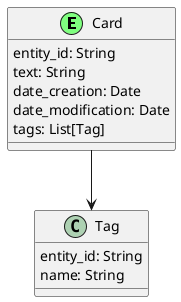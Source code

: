@startuml

class Card << (E,#7fff7f) >> {
    entity_id: String
    text: String
    date_creation: Date
    date_modification: Date
    tags: List[Tag]
}

class Tag{
    entity_id: String
    name: String
}

Card --> Tag
@enduml
